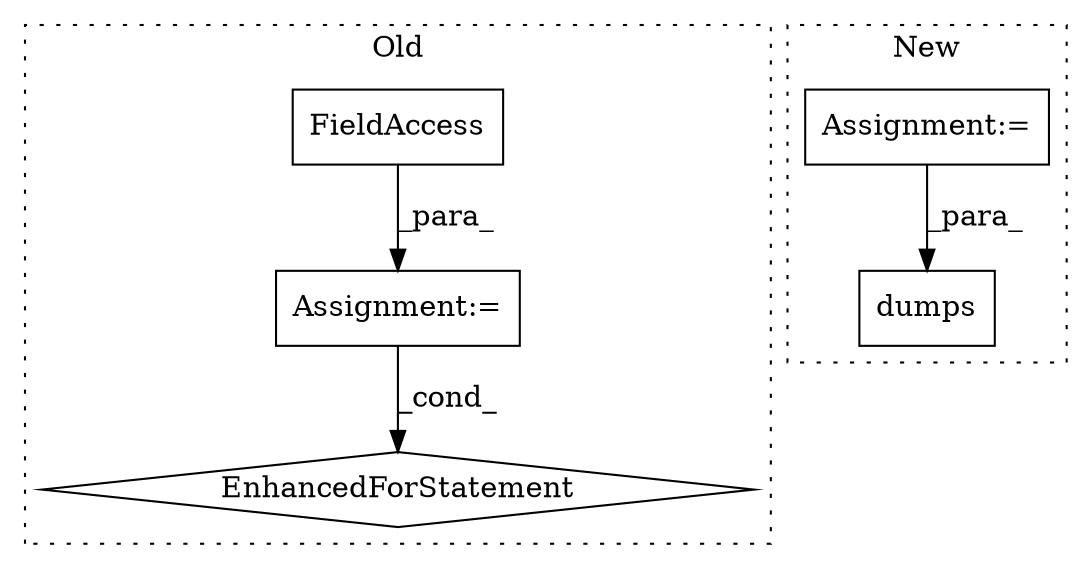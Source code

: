 digraph G {
subgraph cluster0 {
1 [label="EnhancedForStatement" a="70" s="7898,7979" l="65,2" shape="diamond"];
3 [label="Assignment:=" a="7" s="7898,7979" l="65,2" shape="box"];
5 [label="FieldAccess" a="22" s="7972" l="7" shape="box"];
label = "Old";
style="dotted";
}
subgraph cluster1 {
2 [label="dumps" a="32" s="8896,8904" l="6,1" shape="box"];
4 [label="Assignment:=" a="7" s="8829" l="1" shape="box"];
label = "New";
style="dotted";
}
3 -> 1 [label="_cond_"];
4 -> 2 [label="_para_"];
5 -> 3 [label="_para_"];
}